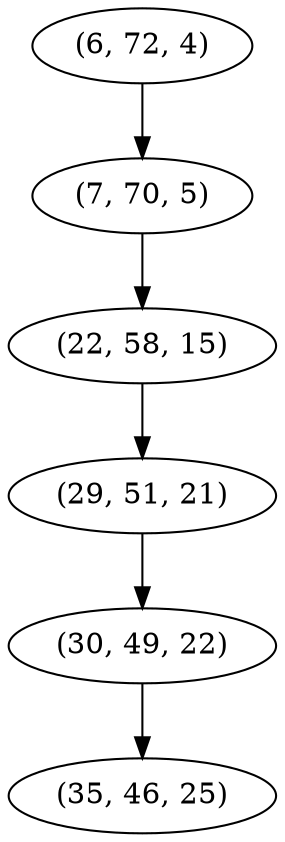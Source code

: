 digraph tree {
    "(6, 72, 4)";
    "(7, 70, 5)";
    "(22, 58, 15)";
    "(29, 51, 21)";
    "(30, 49, 22)";
    "(35, 46, 25)";
    "(6, 72, 4)" -> "(7, 70, 5)";
    "(7, 70, 5)" -> "(22, 58, 15)";
    "(22, 58, 15)" -> "(29, 51, 21)";
    "(29, 51, 21)" -> "(30, 49, 22)";
    "(30, 49, 22)" -> "(35, 46, 25)";
}
